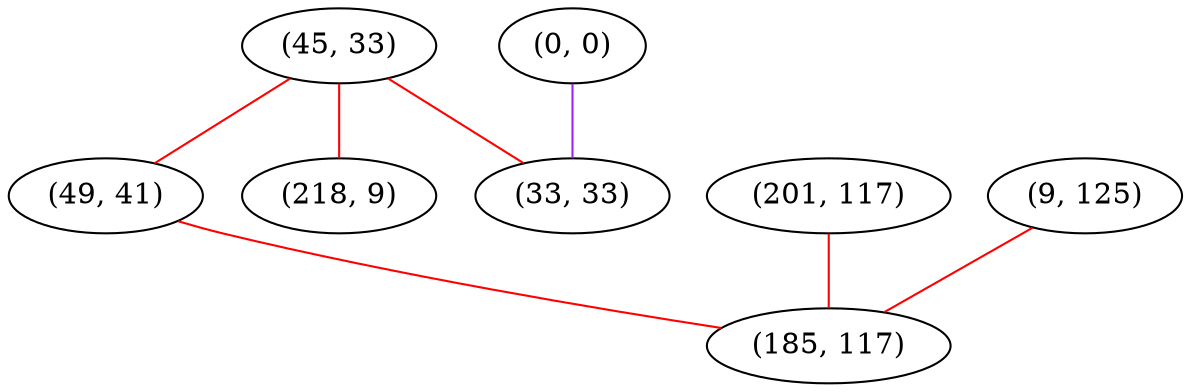 graph "" {
"(45, 33)";
"(0, 0)";
"(49, 41)";
"(201, 117)";
"(218, 9)";
"(9, 125)";
"(185, 117)";
"(33, 33)";
"(45, 33)" -- "(49, 41)"  [color=red, key=0, weight=1];
"(45, 33)" -- "(218, 9)"  [color=red, key=0, weight=1];
"(45, 33)" -- "(33, 33)"  [color=red, key=0, weight=1];
"(0, 0)" -- "(33, 33)"  [color=purple, key=0, weight=4];
"(49, 41)" -- "(185, 117)"  [color=red, key=0, weight=1];
"(201, 117)" -- "(185, 117)"  [color=red, key=0, weight=1];
"(9, 125)" -- "(185, 117)"  [color=red, key=0, weight=1];
}

